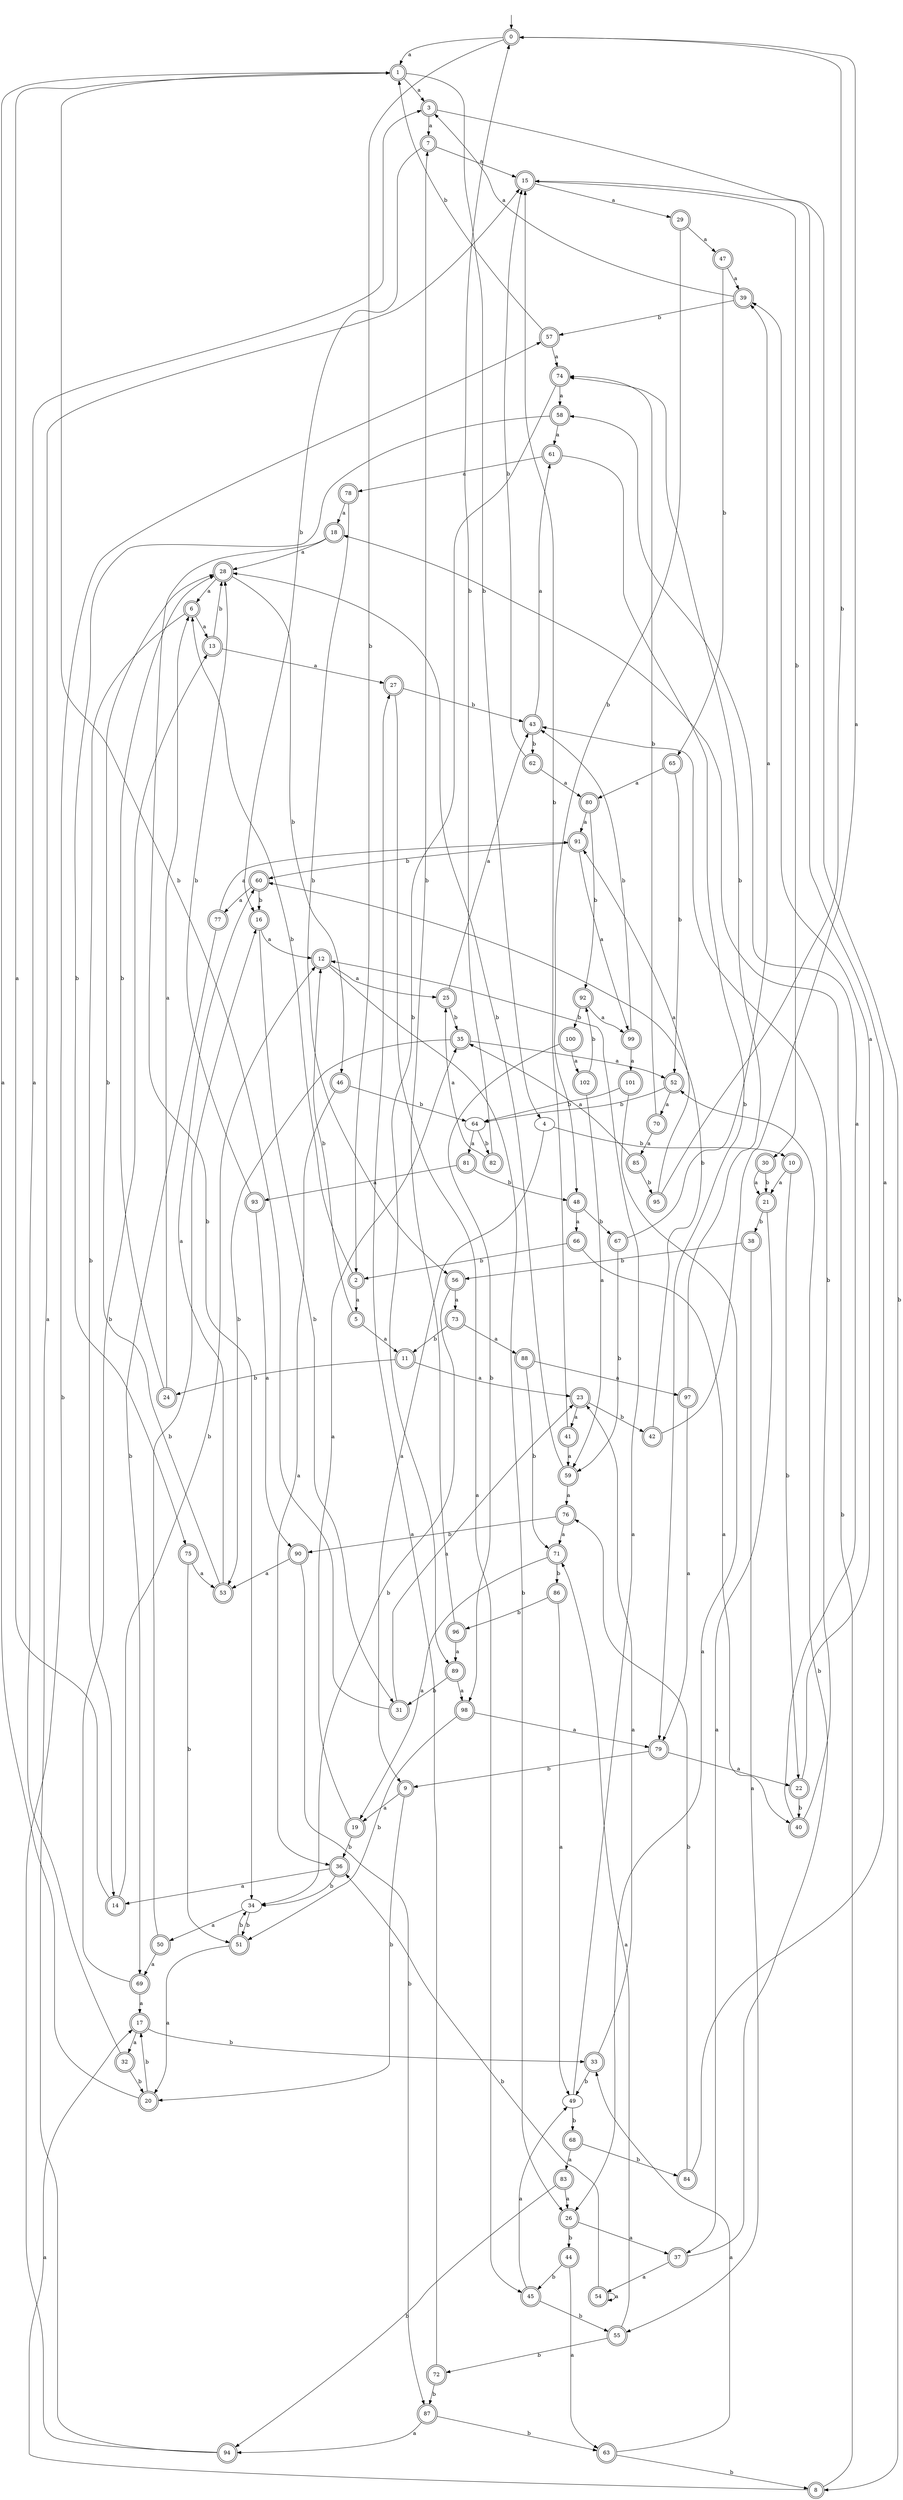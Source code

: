 digraph RandomDFA {
  __start0 [label="", shape=none];
  __start0 -> 0 [label=""];
  0 [shape=circle] [shape=doublecircle]
  0 -> 1 [label="a"]
  0 -> 2 [label="b"]
  1 [shape=doublecircle]
  1 -> 3 [label="a"]
  1 -> 4 [label="b"]
  2 [shape=doublecircle]
  2 -> 5 [label="a"]
  2 -> 6 [label="b"]
  3 [shape=doublecircle]
  3 -> 7 [label="a"]
  3 -> 8 [label="b"]
  4
  4 -> 9 [label="a"]
  4 -> 10 [label="b"]
  5 [shape=doublecircle]
  5 -> 11 [label="a"]
  5 -> 12 [label="b"]
  6 [shape=doublecircle]
  6 -> 13 [label="a"]
  6 -> 14 [label="b"]
  7 [shape=doublecircle]
  7 -> 15 [label="a"]
  7 -> 16 [label="b"]
  8 [shape=doublecircle]
  8 -> 17 [label="a"]
  8 -> 18 [label="b"]
  9 [shape=doublecircle]
  9 -> 19 [label="a"]
  9 -> 20 [label="b"]
  10 [shape=doublecircle]
  10 -> 21 [label="a"]
  10 -> 22 [label="b"]
  11 [shape=doublecircle]
  11 -> 23 [label="a"]
  11 -> 24 [label="b"]
  12 [shape=doublecircle]
  12 -> 25 [label="a"]
  12 -> 26 [label="b"]
  13 [shape=doublecircle]
  13 -> 27 [label="a"]
  13 -> 28 [label="b"]
  14 [shape=doublecircle]
  14 -> 1 [label="a"]
  14 -> 12 [label="b"]
  15 [shape=doublecircle]
  15 -> 29 [label="a"]
  15 -> 30 [label="b"]
  16 [shape=doublecircle]
  16 -> 12 [label="a"]
  16 -> 31 [label="b"]
  17 [shape=doublecircle]
  17 -> 32 [label="a"]
  17 -> 33 [label="b"]
  18 [shape=doublecircle]
  18 -> 28 [label="a"]
  18 -> 34 [label="b"]
  19 [shape=doublecircle]
  19 -> 35 [label="a"]
  19 -> 36 [label="b"]
  20 [shape=doublecircle]
  20 -> 1 [label="a"]
  20 -> 17 [label="b"]
  21 [shape=doublecircle]
  21 -> 37 [label="a"]
  21 -> 38 [label="b"]
  22 [shape=doublecircle]
  22 -> 39 [label="a"]
  22 -> 40 [label="b"]
  23 [shape=doublecircle]
  23 -> 41 [label="a"]
  23 -> 42 [label="b"]
  24 [shape=doublecircle]
  24 -> 6 [label="a"]
  24 -> 28 [label="b"]
  25 [shape=doublecircle]
  25 -> 43 [label="a"]
  25 -> 35 [label="b"]
  26 [shape=doublecircle]
  26 -> 37 [label="a"]
  26 -> 44 [label="b"]
  27 [shape=doublecircle]
  27 -> 45 [label="a"]
  27 -> 43 [label="b"]
  28 [shape=doublecircle]
  28 -> 6 [label="a"]
  28 -> 46 [label="b"]
  29 [shape=doublecircle]
  29 -> 47 [label="a"]
  29 -> 48 [label="b"]
  30 [shape=doublecircle]
  30 -> 21 [label="a"]
  30 -> 21 [label="b"]
  31 [shape=doublecircle]
  31 -> 23 [label="a"]
  31 -> 1 [label="b"]
  32 [shape=doublecircle]
  32 -> 3 [label="a"]
  32 -> 20 [label="b"]
  33 [shape=doublecircle]
  33 -> 23 [label="a"]
  33 -> 49 [label="b"]
  34
  34 -> 50 [label="a"]
  34 -> 51 [label="b"]
  35 [shape=doublecircle]
  35 -> 52 [label="a"]
  35 -> 53 [label="b"]
  36 [shape=doublecircle]
  36 -> 14 [label="a"]
  36 -> 34 [label="b"]
  37 [shape=doublecircle]
  37 -> 54 [label="a"]
  37 -> 52 [label="b"]
  38 [shape=doublecircle]
  38 -> 55 [label="a"]
  38 -> 56 [label="b"]
  39 [shape=doublecircle]
  39 -> 3 [label="a"]
  39 -> 57 [label="b"]
  40 [shape=doublecircle]
  40 -> 58 [label="a"]
  40 -> 43 [label="b"]
  41 [shape=doublecircle]
  41 -> 59 [label="a"]
  41 -> 15 [label="b"]
  42 [shape=doublecircle]
  42 -> 0 [label="a"]
  42 -> 60 [label="b"]
  43 [shape=doublecircle]
  43 -> 61 [label="a"]
  43 -> 62 [label="b"]
  44 [shape=doublecircle]
  44 -> 63 [label="a"]
  44 -> 45 [label="b"]
  45 [shape=doublecircle]
  45 -> 49 [label="a"]
  45 -> 55 [label="b"]
  46 [shape=doublecircle]
  46 -> 36 [label="a"]
  46 -> 64 [label="b"]
  47 [shape=doublecircle]
  47 -> 39 [label="a"]
  47 -> 65 [label="b"]
  48 [shape=doublecircle]
  48 -> 66 [label="a"]
  48 -> 67 [label="b"]
  49
  49 -> 12 [label="a"]
  49 -> 68 [label="b"]
  50 [shape=doublecircle]
  50 -> 69 [label="a"]
  50 -> 16 [label="b"]
  51 [shape=doublecircle]
  51 -> 20 [label="a"]
  51 -> 34 [label="b"]
  52 [shape=doublecircle]
  52 -> 70 [label="a"]
  52 -> 64 [label="b"]
  53 [shape=doublecircle]
  53 -> 60 [label="a"]
  53 -> 28 [label="b"]
  54 [shape=doublecircle]
  54 -> 54 [label="a"]
  54 -> 36 [label="b"]
  55 [shape=doublecircle]
  55 -> 71 [label="a"]
  55 -> 72 [label="b"]
  56 [shape=doublecircle]
  56 -> 73 [label="a"]
  56 -> 34 [label="b"]
  57 [shape=doublecircle]
  57 -> 74 [label="a"]
  57 -> 1 [label="b"]
  58 [shape=doublecircle]
  58 -> 61 [label="a"]
  58 -> 75 [label="b"]
  59 [shape=doublecircle]
  59 -> 76 [label="a"]
  59 -> 28 [label="b"]
  60 [shape=doublecircle]
  60 -> 77 [label="a"]
  60 -> 16 [label="b"]
  61 [shape=doublecircle]
  61 -> 78 [label="a"]
  61 -> 79 [label="b"]
  62 [shape=doublecircle]
  62 -> 80 [label="a"]
  62 -> 15 [label="b"]
  63 [shape=doublecircle]
  63 -> 33 [label="a"]
  63 -> 8 [label="b"]
  64
  64 -> 81 [label="a"]
  64 -> 82 [label="b"]
  65 [shape=doublecircle]
  65 -> 80 [label="a"]
  65 -> 52 [label="b"]
  66 [shape=doublecircle]
  66 -> 40 [label="a"]
  66 -> 2 [label="b"]
  67 [shape=doublecircle]
  67 -> 39 [label="a"]
  67 -> 59 [label="b"]
  68 [shape=doublecircle]
  68 -> 83 [label="a"]
  68 -> 84 [label="b"]
  69 [shape=doublecircle]
  69 -> 17 [label="a"]
  69 -> 13 [label="b"]
  70 [shape=doublecircle]
  70 -> 85 [label="a"]
  70 -> 74 [label="b"]
  71 [shape=doublecircle]
  71 -> 19 [label="a"]
  71 -> 86 [label="b"]
  72 [shape=doublecircle]
  72 -> 27 [label="a"]
  72 -> 87 [label="b"]
  73 [shape=doublecircle]
  73 -> 88 [label="a"]
  73 -> 11 [label="b"]
  74 [shape=doublecircle]
  74 -> 58 [label="a"]
  74 -> 89 [label="b"]
  75 [shape=doublecircle]
  75 -> 53 [label="a"]
  75 -> 51 [label="b"]
  76 [shape=doublecircle]
  76 -> 71 [label="a"]
  76 -> 90 [label="b"]
  77 [shape=doublecircle]
  77 -> 91 [label="a"]
  77 -> 69 [label="b"]
  78 [shape=doublecircle]
  78 -> 18 [label="a"]
  78 -> 56 [label="b"]
  79 [shape=doublecircle]
  79 -> 22 [label="a"]
  79 -> 9 [label="b"]
  80 [shape=doublecircle]
  80 -> 91 [label="a"]
  80 -> 92 [label="b"]
  81 [shape=doublecircle]
  81 -> 93 [label="a"]
  81 -> 48 [label="b"]
  82 [shape=doublecircle]
  82 -> 25 [label="a"]
  82 -> 0 [label="b"]
  83 [shape=doublecircle]
  83 -> 26 [label="a"]
  83 -> 94 [label="b"]
  84 [shape=doublecircle]
  84 -> 15 [label="a"]
  84 -> 76 [label="b"]
  85 [shape=doublecircle]
  85 -> 35 [label="a"]
  85 -> 95 [label="b"]
  86 [shape=doublecircle]
  86 -> 49 [label="a"]
  86 -> 96 [label="b"]
  87 [shape=doublecircle]
  87 -> 94 [label="a"]
  87 -> 63 [label="b"]
  88 [shape=doublecircle]
  88 -> 97 [label="a"]
  88 -> 71 [label="b"]
  89 [shape=doublecircle]
  89 -> 98 [label="a"]
  89 -> 31 [label="b"]
  90 [shape=doublecircle]
  90 -> 53 [label="a"]
  90 -> 87 [label="b"]
  91 [shape=doublecircle]
  91 -> 99 [label="a"]
  91 -> 60 [label="b"]
  92 [shape=doublecircle]
  92 -> 99 [label="a"]
  92 -> 100 [label="b"]
  93 [shape=doublecircle]
  93 -> 90 [label="a"]
  93 -> 28 [label="b"]
  94 [shape=doublecircle]
  94 -> 15 [label="a"]
  94 -> 57 [label="b"]
  95 [shape=doublecircle]
  95 -> 91 [label="a"]
  95 -> 0 [label="b"]
  96 [shape=doublecircle]
  96 -> 89 [label="a"]
  96 -> 7 [label="b"]
  97 [shape=doublecircle]
  97 -> 79 [label="a"]
  97 -> 74 [label="b"]
  98 [shape=doublecircle]
  98 -> 79 [label="a"]
  98 -> 51 [label="b"]
  99 [shape=doublecircle]
  99 -> 101 [label="a"]
  99 -> 43 [label="b"]
  100 [shape=doublecircle]
  100 -> 102 [label="a"]
  100 -> 98 [label="b"]
  101 [shape=doublecircle]
  101 -> 26 [label="a"]
  101 -> 64 [label="b"]
  102 [shape=doublecircle]
  102 -> 59 [label="a"]
  102 -> 92 [label="b"]
}

